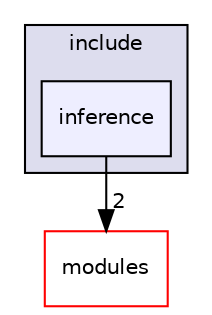 digraph "inference" {
  compound=true
  node [ fontsize="10", fontname="Helvetica"];
  edge [ labelfontsize="10", labelfontname="Helvetica"];
  subgraph clusterdir_c1cfe6ff3c0298bf7d2c8cf75cb3de5d {
    graph [ bgcolor="#ddddee", pencolor="black", label="include" fontname="Helvetica", fontsize="10", URL="dir_c1cfe6ff3c0298bf7d2c8cf75cb3de5d.html"]
  dir_1ce5e15757a632ff5d00b0bf71135847 [shape=box, label="inference", style="filled", fillcolor="#eeeeff", pencolor="black", URL="dir_1ce5e15757a632ff5d00b0bf71135847.html"];
  }
  dir_ee3c23494b4011e6a628e4900ef262df [shape=box label="modules" fillcolor="white" style="filled" color="red" URL="dir_ee3c23494b4011e6a628e4900ef262df.html"];
  dir_1ce5e15757a632ff5d00b0bf71135847->dir_ee3c23494b4011e6a628e4900ef262df [headlabel="2", labeldistance=1.5 headhref="dir_000125_000074.html"];
}
